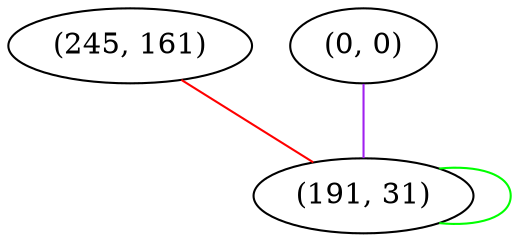 graph "" {
"(245, 161)";
"(0, 0)";
"(191, 31)";
"(245, 161)" -- "(191, 31)"  [color=red, key=0, weight=1];
"(0, 0)" -- "(191, 31)"  [color=purple, key=0, weight=4];
"(191, 31)" -- "(191, 31)"  [color=green, key=0, weight=2];
}

